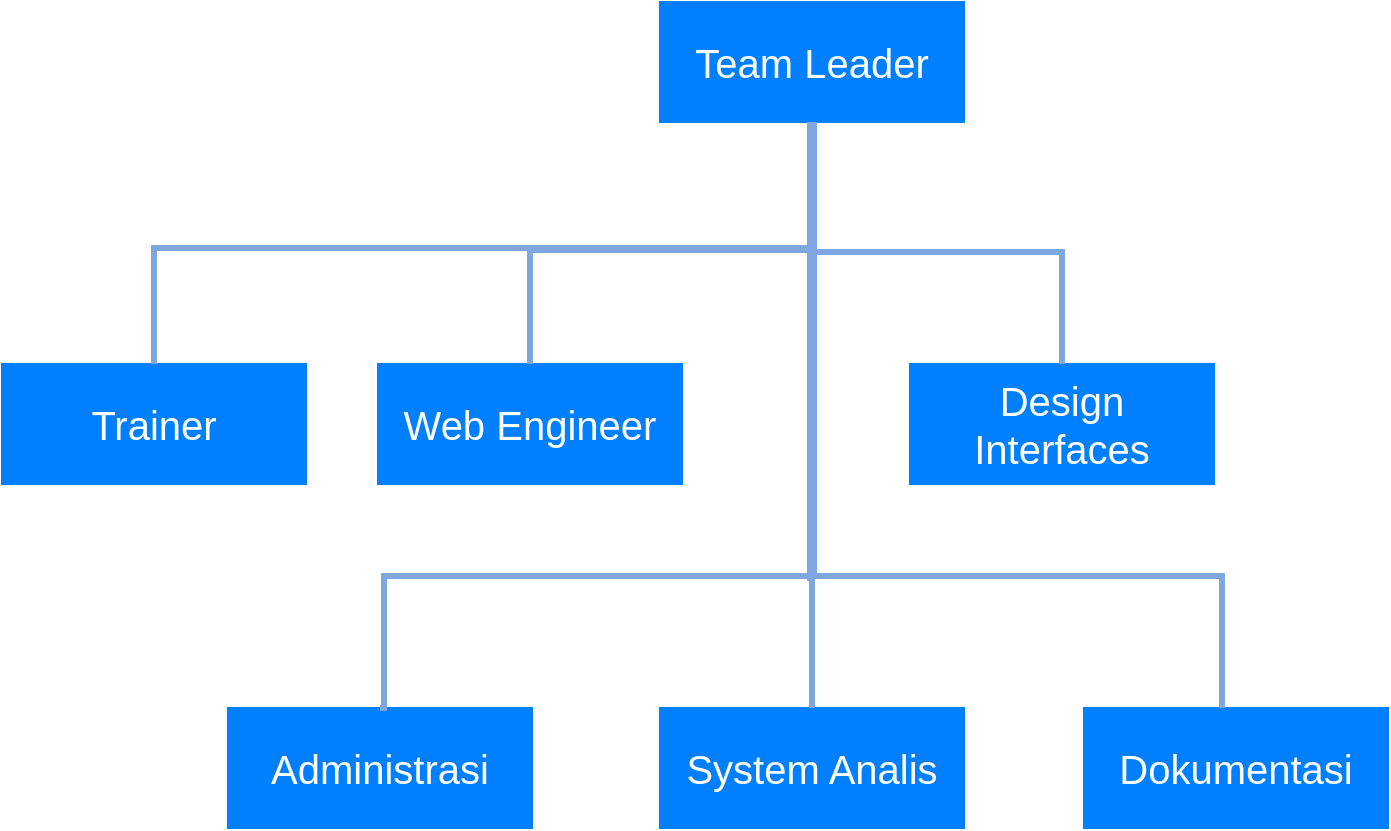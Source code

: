 <mxfile version="22.1.5" type="github">
  <diagram name="Halaman-1" id="df8_s7hSdG_pFl4ybTmo">
    <mxGraphModel dx="1614" dy="1128" grid="0" gridSize="10" guides="1" tooltips="1" connect="1" arrows="1" fold="1" page="0" pageScale="1" pageWidth="827" pageHeight="1169" math="0" shadow="0">
      <root>
        <mxCell id="0" />
        <mxCell id="1" parent="0" />
        <mxCell id="tXYIv47cMmgfdDa_6NiW-1" value="&lt;font color=&quot;#ffffff&quot; style=&quot;font-size: 20px;&quot;&gt;Team Leader&lt;/font&gt;" style="rounded=0;whiteSpace=wrap;html=1;fontSize=16;fillColor=#007FFF;strokeColor=#007FFF;" parent="1" vertex="1">
          <mxGeometry x="167" y="-42" width="152" height="60" as="geometry" />
        </mxCell>
        <mxCell id="tXYIv47cMmgfdDa_6NiW-2" value="&lt;font color=&quot;#ffffff&quot; style=&quot;font-size: 20px;&quot;&gt;Web Engineer&lt;/font&gt;" style="rounded=0;whiteSpace=wrap;html=1;fontSize=16;strokeColor=#007FFF;fillColor=#007FFF;" parent="1" vertex="1">
          <mxGeometry x="26" y="139" width="152" height="60" as="geometry" />
        </mxCell>
        <mxCell id="tXYIv47cMmgfdDa_6NiW-3" value="&lt;font color=&quot;#ffffff&quot; style=&quot;font-size: 20px;&quot;&gt;Design Interfaces&lt;/font&gt;" style="rounded=0;whiteSpace=wrap;html=1;fontSize=16;strokeColor=#007FFF;fillColor=#007FFF;" parent="1" vertex="1">
          <mxGeometry x="292" y="139" width="152" height="60" as="geometry" />
        </mxCell>
        <mxCell id="tXYIv47cMmgfdDa_6NiW-4" value="&lt;font color=&quot;#ffffff&quot; style=&quot;font-size: 20px;&quot;&gt;Trainer&lt;/font&gt;" style="rounded=0;whiteSpace=wrap;html=1;fontSize=16;strokeColor=#007FFF;fillColor=#007FFF;" parent="1" vertex="1">
          <mxGeometry x="-162" y="139" width="152" height="60" as="geometry" />
        </mxCell>
        <mxCell id="tXYIv47cMmgfdDa_6NiW-5" value="&lt;font color=&quot;#ffffff&quot; style=&quot;font-size: 20px;&quot;&gt;Administrasi&lt;/font&gt;" style="rounded=0;whiteSpace=wrap;html=1;fontSize=16;strokeColor=#007FFF;fillColor=#007FFF;" parent="1" vertex="1">
          <mxGeometry x="-49" y="311" width="152" height="60" as="geometry" />
        </mxCell>
        <mxCell id="tXYIv47cMmgfdDa_6NiW-6" value="&lt;font color=&quot;#ffffff&quot; style=&quot;font-size: 20px;&quot;&gt;System Analis&lt;/font&gt;" style="rounded=0;whiteSpace=wrap;html=1;fontSize=16;fillColor=#007FFF;strokeColor=#007FFF;" parent="1" vertex="1">
          <mxGeometry x="167" y="311" width="152" height="60" as="geometry" />
        </mxCell>
        <mxCell id="tXYIv47cMmgfdDa_6NiW-7" value="&lt;font color=&quot;#ffffff&quot; style=&quot;font-size: 20px;&quot;&gt;Dokumentasi&lt;/font&gt;" style="rounded=0;whiteSpace=wrap;html=1;fontSize=16;fillColor=#007FFF;strokeColor=#007FFF;" parent="1" vertex="1">
          <mxGeometry x="379" y="311" width="152" height="60" as="geometry" />
        </mxCell>
        <mxCell id="tXYIv47cMmgfdDa_6NiW-8" value="" style="edgeStyle=segmentEdgeStyle;endArrow=none;html=1;rounded=0;endSize=8;startSize=8;fontSize=12;entryX=0.5;entryY=0;entryDx=0;entryDy=0;endFill=0;strokeColor=#7EA6E0;strokeWidth=3;" parent="1" source="tXYIv47cMmgfdDa_6NiW-1" target="tXYIv47cMmgfdDa_6NiW-4" edge="1">
          <mxGeometry width="50" height="50" relative="1" as="geometry">
            <mxPoint x="183" y="20" as="sourcePoint" />
            <mxPoint x="26" y="50" as="targetPoint" />
            <Array as="points">
              <mxPoint x="244" y="81" />
              <mxPoint x="-86" y="81" />
            </Array>
          </mxGeometry>
        </mxCell>
        <mxCell id="tXYIv47cMmgfdDa_6NiW-9" value="" style="edgeStyle=segmentEdgeStyle;endArrow=none;html=1;rounded=0;endSize=8;startSize=8;fontSize=12;exitX=0.5;exitY=1;exitDx=0;exitDy=0;entryX=0.5;entryY=0;entryDx=0;entryDy=0;endFill=0;strokeColor=#7EA6E0;strokeWidth=3;" parent="1" source="tXYIv47cMmgfdDa_6NiW-1" target="tXYIv47cMmgfdDa_6NiW-2" edge="1">
          <mxGeometry width="50" height="50" relative="1" as="geometry">
            <mxPoint x="183" y="20" as="sourcePoint" />
            <mxPoint x="-76" y="149" as="targetPoint" />
            <Array as="points">
              <mxPoint x="243" y="20" />
              <mxPoint x="244" y="20" />
              <mxPoint x="244" y="82" />
              <mxPoint x="102" y="82" />
            </Array>
          </mxGeometry>
        </mxCell>
        <mxCell id="tXYIv47cMmgfdDa_6NiW-11" value="" style="edgeStyle=segmentEdgeStyle;endArrow=none;html=1;rounded=0;endSize=8;startSize=8;fontSize=12;entryX=0.5;entryY=0;entryDx=0;entryDy=0;endFill=0;strokeColor=#7EA6E0;strokeWidth=3;" parent="1" source="tXYIv47cMmgfdDa_6NiW-1" target="tXYIv47cMmgfdDa_6NiW-3" edge="1">
          <mxGeometry width="50" height="50" relative="1" as="geometry">
            <mxPoint x="391" y="-10" as="sourcePoint" />
            <mxPoint x="310" y="109" as="targetPoint" />
            <Array as="points">
              <mxPoint x="243" y="83" />
              <mxPoint x="368" y="83" />
            </Array>
          </mxGeometry>
        </mxCell>
        <mxCell id="tXYIv47cMmgfdDa_6NiW-15" value="" style="edgeStyle=segmentEdgeStyle;endArrow=none;html=1;rounded=0;endSize=8;startSize=8;fontSize=12;entryX=0.5;entryY=0;entryDx=0;entryDy=0;endFill=0;strokeColor=#7EA6E0;strokeWidth=3;exitX=0.5;exitY=1;exitDx=0;exitDy=0;" parent="1" source="tXYIv47cMmgfdDa_6NiW-1" target="tXYIv47cMmgfdDa_6NiW-5" edge="1">
          <mxGeometry width="50" height="50" relative="1" as="geometry">
            <mxPoint x="253" y="28" as="sourcePoint" />
            <mxPoint x="466" y="147" as="targetPoint" />
            <Array as="points">
              <mxPoint x="243" y="28" />
              <mxPoint x="244" y="28" />
              <mxPoint x="244" y="245" />
              <mxPoint x="29" y="245" />
              <mxPoint x="29" y="311" />
            </Array>
          </mxGeometry>
        </mxCell>
        <mxCell id="tXYIv47cMmgfdDa_6NiW-16" value="" style="edgeStyle=segmentEdgeStyle;endArrow=none;html=1;rounded=0;endSize=8;startSize=8;fontSize=12;entryX=0.5;entryY=0;entryDx=0;entryDy=0;endFill=0;strokeColor=#7EA6E0;strokeWidth=3;" parent="1" target="tXYIv47cMmgfdDa_6NiW-6" edge="1">
          <mxGeometry width="50" height="50" relative="1" as="geometry">
            <mxPoint x="242" y="21" as="sourcePoint" />
            <mxPoint x="170" y="321" as="targetPoint" />
            <Array as="points">
              <mxPoint x="243" y="21" />
              <mxPoint x="243" y="38" />
              <mxPoint x="242" y="38" />
              <mxPoint x="242" y="246" />
              <mxPoint x="243" y="246" />
              <mxPoint x="243" y="311" />
            </Array>
          </mxGeometry>
        </mxCell>
        <mxCell id="tXYIv47cMmgfdDa_6NiW-17" value="" style="edgeStyle=segmentEdgeStyle;endArrow=none;html=1;rounded=0;endSize=8;startSize=8;fontSize=12;endFill=0;strokeColor=#7EA6E0;strokeWidth=3;" parent="1" source="tXYIv47cMmgfdDa_6NiW-1" target="tXYIv47cMmgfdDa_6NiW-7" edge="1">
          <mxGeometry width="50" height="50" relative="1" as="geometry">
            <mxPoint x="252" y="31" as="sourcePoint" />
            <mxPoint x="358" y="321" as="targetPoint" />
            <Array as="points">
              <mxPoint x="242" y="245" />
              <mxPoint x="448" y="245" />
            </Array>
          </mxGeometry>
        </mxCell>
      </root>
    </mxGraphModel>
  </diagram>
</mxfile>
